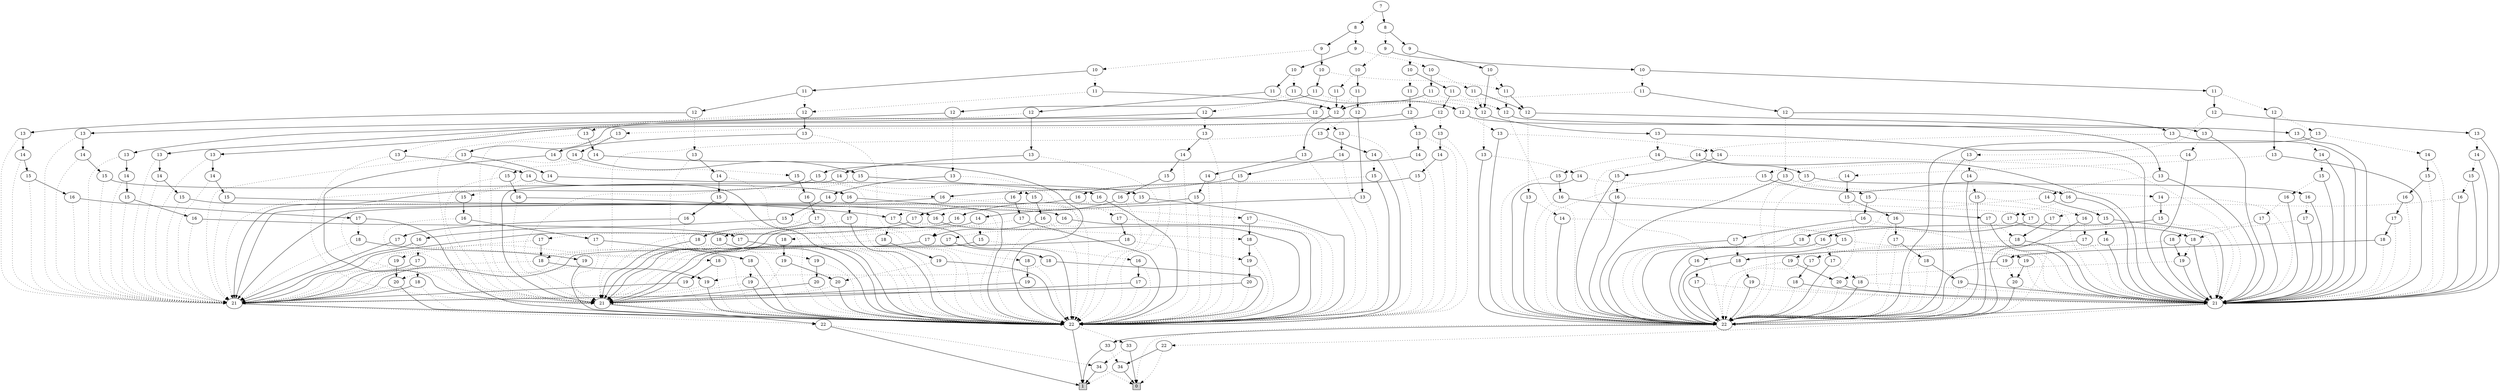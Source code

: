 digraph G {
0 [shape=box, label="0", style=filled, shape=box, height=0.3, width=0.3];
1 [shape=box, label="1", style=filled, shape=box, height=0.3, width=0.3];
56820 [label="7"];
56820 -> 56764 [style=dotted];
56820 -> 56819 [style=filled];
56764 [label="8"];
56764 -> 56711 [style=dotted];
56764 -> 56763 [style=filled];
56711 [label="9"];
56711 -> 56681 [style=dotted];
56711 -> 56710 [style=filled];
56681 [label="10"];
56681 -> 55917 [style=dotted];
56681 -> 56680 [style=filled];
55917 [label="11"];
55917 -> 55903 [style=dotted];
55917 -> 55916 [style=filled];
55903 [label="12"];
55903 -> 55894 [style=dotted];
55903 -> 55902 [style=filled];
55894 [label="13"];
55894 -> 55893 [style=dotted];
55894 -> 55886 [style=filled];
55893 [label="14"];
55893 -> 55892 [style=dotted];
55893 -> 55886 [style=filled];
55892 [label="15"];
55892 -> 55887 [style=dotted];
55892 -> 55891 [style=filled];
55887 [label="21"];
55887 -> 55885 [style=dotted];
55887 -> 55886 [style=filled];
55885 [label="22"];
55885 -> 0 [style=dotted];
55885 -> 71 [style=filled];
71 [label="34"];
71 -> 1 [style=dotted];
71 -> 0 [style=filled];
55886 [label="22"];
55886 -> 0 [style=dotted];
55886 -> 1198 [style=filled];
1198 [label="33"];
1198 -> 71 [style=dotted];
1198 -> 1 [style=filled];
55891 [label="16"];
55891 -> 55887 [style=dotted];
55891 -> 55890 [style=filled];
55890 [label="17"];
55890 -> 55889 [style=dotted];
55890 -> 55886 [style=filled];
55889 [label="18"];
55889 -> 55888 [style=dotted];
55889 -> 55886 [style=filled];
55888 [label="19"];
55888 -> 55887 [style=dotted];
55888 -> 55886 [style=filled];
55902 [label="13"];
55902 -> 55901 [style=dotted];
55902 -> 55887 [style=filled];
55901 [label="14"];
55901 -> 55900 [style=dotted];
55901 -> 55887 [style=filled];
55900 [label="15"];
55900 -> 55886 [style=dotted];
55900 -> 55899 [style=filled];
55899 [label="16"];
55899 -> 55886 [style=dotted];
55899 -> 55898 [style=filled];
55898 [label="17"];
55898 -> 55897 [style=dotted];
55898 -> 55887 [style=filled];
55897 [label="18"];
55897 -> 55896 [style=dotted];
55897 -> 55887 [style=filled];
55896 [label="19"];
55896 -> 55886 [style=dotted];
55896 -> 55895 [style=filled];
55895 [label="20"];
55895 -> 55886 [style=dotted];
55895 -> 55887 [style=filled];
55916 [label="12"];
55916 -> 55908 [style=dotted];
55916 -> 55915 [style=filled];
55908 [label="13"];
55908 -> 55907 [style=dotted];
55908 -> 55886 [style=filled];
55907 [label="14"];
55907 -> 55906 [style=dotted];
55907 -> 55886 [style=filled];
55906 [label="15"];
55906 -> 55887 [style=dotted];
55906 -> 55905 [style=filled];
55905 [label="16"];
55905 -> 55904 [style=dotted];
55905 -> 55886 [style=filled];
55904 [label="17"];
55904 -> 55887 [style=dotted];
55904 -> 55886 [style=filled];
55915 [label="13"];
55915 -> 55914 [style=dotted];
55915 -> 55887 [style=filled];
55914 [label="14"];
55914 -> 55913 [style=dotted];
55914 -> 55887 [style=filled];
55913 [label="15"];
55913 -> 55886 [style=dotted];
55913 -> 55912 [style=filled];
55912 [label="16"];
55912 -> 55911 [style=dotted];
55912 -> 55887 [style=filled];
55911 [label="17"];
55911 -> 55886 [style=dotted];
55911 -> 55910 [style=filled];
55910 [label="18"];
55910 -> 55909 [style=dotted];
55910 -> 55887 [style=filled];
55909 [label="19"];
55909 -> 55895 [style=dotted];
55909 -> 55887 [style=filled];
56680 [label="11"];
56680 -> 55923 [style=dotted];
56680 -> 56679 [style=filled];
55923 [label="12"];
55923 -> 55886 [style=dotted];
55923 -> 55922 [style=filled];
55922 [label="13"];
55922 -> 55921 [style=dotted];
55922 -> 55887 [style=filled];
55921 [label="14"];
55921 -> 55920 [style=dotted];
55921 -> 55887 [style=filled];
55920 [label="15"];
55920 -> 55919 [style=dotted];
55920 -> 55887 [style=filled];
55919 [label="16"];
55919 -> 55918 [style=dotted];
55919 -> 55887 [style=filled];
55918 [label="17"];
55918 -> 55910 [style=dotted];
55918 -> 55887 [style=filled];
56679 [label="12"];
56679 -> 56671 [style=dotted];
56679 -> 56678 [style=filled];
56671 [label="13"];
56671 -> 56663 [style=dotted];
56671 -> 56670 [style=filled];
56663 [label="21"];
56663 -> 56661 [style=dotted];
56663 -> 56662 [style=filled];
56661 [label="22"];
56661 -> 1194 [style=dotted];
56661 -> 1 [style=filled];
1194 [label="33"];
1194 -> 70 [style=dotted];
1194 -> 0 [style=filled];
70 [label="34"];
70 -> 0 [style=dotted];
70 -> 1 [style=filled];
56662 [label="22"];
56662 -> 70 [style=dotted];
56662 -> 1 [style=filled];
56670 [label="14"];
56670 -> 56663 [style=dotted];
56670 -> 56669 [style=filled];
56669 [label="15"];
56669 -> 56663 [style=dotted];
56669 -> 56668 [style=filled];
56668 [label="16"];
56668 -> 56667 [style=dotted];
56668 -> 56661 [style=filled];
56667 [label="17"];
56667 -> 56666 [style=dotted];
56667 -> 56661 [style=filled];
56666 [label="18"];
56666 -> 56663 [style=dotted];
56666 -> 56665 [style=filled];
56665 [label="19"];
56665 -> 56664 [style=dotted];
56665 -> 56661 [style=filled];
56664 [label="20"];
56664 -> 56663 [style=dotted];
56664 -> 56661 [style=filled];
56678 [label="13"];
56678 -> 56661 [style=dotted];
56678 -> 56677 [style=filled];
56677 [label="14"];
56677 -> 56661 [style=dotted];
56677 -> 56676 [style=filled];
56676 [label="15"];
56676 -> 56661 [style=dotted];
56676 -> 56675 [style=filled];
56675 [label="16"];
56675 -> 56674 [style=dotted];
56675 -> 56663 [style=filled];
56674 [label="17"];
56674 -> 56673 [style=dotted];
56674 -> 56663 [style=filled];
56673 [label="18"];
56673 -> 56661 [style=dotted];
56673 -> 56672 [style=filled];
56672 [label="19"];
56672 -> 56661 [style=dotted];
56672 -> 56663 [style=filled];
56710 [label="10"];
56710 -> 56699 [style=dotted];
56710 -> 56709 [style=filled];
56699 [label="11"];
56699 -> 56698 [style=dotted];
56699 -> 55978 [style=filled];
56698 [label="12"];
56698 -> 56690 [style=dotted];
56698 -> 56697 [style=filled];
56690 [label="13"];
56690 -> 56661 [style=dotted];
56690 -> 56689 [style=filled];
56689 [label="14"];
56689 -> 56661 [style=dotted];
56689 -> 56688 [style=filled];
56688 [label="15"];
56688 -> 56661 [style=dotted];
56688 -> 56687 [style=filled];
56687 [label="16"];
56687 -> 56661 [style=dotted];
56687 -> 56686 [style=filled];
56686 [label="17"];
56686 -> 56685 [style=dotted];
56686 -> 56682 [style=filled];
56685 [label="18"];
56685 -> 56661 [style=dotted];
56685 -> 56684 [style=filled];
56684 [label="19"];
56684 -> 56661 [style=dotted];
56684 -> 56683 [style=filled];
56683 [label="20"];
56683 -> 56661 [style=dotted];
56683 -> 56682 [style=filled];
56682 [label="21"];
56682 -> 56662 [style=dotted];
56682 -> 56661 [style=filled];
56697 [label="13"];
56697 -> 56682 [style=dotted];
56697 -> 56696 [style=filled];
56696 [label="14"];
56696 -> 56682 [style=dotted];
56696 -> 56695 [style=filled];
56695 [label="15"];
56695 -> 56682 [style=dotted];
56695 -> 56694 [style=filled];
56694 [label="16"];
56694 -> 56682 [style=dotted];
56694 -> 56693 [style=filled];
56693 [label="17"];
56693 -> 56692 [style=dotted];
56693 -> 56661 [style=filled];
56692 [label="18"];
56692 -> 56682 [style=dotted];
56692 -> 56691 [style=filled];
56691 [label="19"];
56691 -> 56682 [style=dotted];
56691 -> 56661 [style=filled];
55978 [label="12"];
55978 -> 55971 [style=dotted];
55978 -> 55977 [style=filled];
55971 [label="13"];
55971 -> 55970 [style=dotted];
55971 -> 55886 [style=filled];
55970 [label="14"];
55970 -> 55887 [style=dotted];
55970 -> 55969 [style=filled];
55969 [label="15"];
55969 -> 55968 [style=dotted];
55969 -> 55886 [style=filled];
55968 [label="16"];
55968 -> 55967 [style=dotted];
55968 -> 55886 [style=filled];
55967 [label="17"];
55967 -> 55887 [style=dotted];
55967 -> 55966 [style=filled];
55966 [label="18"];
55966 -> 55965 [style=dotted];
55966 -> 55886 [style=filled];
55965 [label="19"];
55965 -> 55887 [style=dotted];
55965 -> 55964 [style=filled];
55964 [label="20"];
55964 -> 55887 [style=dotted];
55964 -> 55886 [style=filled];
55977 [label="13"];
55977 -> 55976 [style=dotted];
55977 -> 55887 [style=filled];
55976 [label="14"];
55976 -> 55886 [style=dotted];
55976 -> 55975 [style=filled];
55975 [label="15"];
55975 -> 55974 [style=dotted];
55975 -> 55887 [style=filled];
55974 [label="16"];
55974 -> 55973 [style=dotted];
55974 -> 55887 [style=filled];
55973 [label="17"];
55973 -> 55886 [style=dotted];
55973 -> 55972 [style=filled];
55972 [label="18"];
55972 -> 55886 [style=dotted];
55972 -> 55887 [style=filled];
56709 [label="11"];
56709 -> 56679 [style=dotted];
56709 -> 56708 [style=filled];
56708 [label="12"];
56708 -> 56703 [style=dotted];
56708 -> 56707 [style=filled];
56703 [label="13"];
56703 -> 56663 [style=dotted];
56703 -> 56702 [style=filled];
56702 [label="14"];
56702 -> 56701 [style=dotted];
56702 -> 56661 [style=filled];
56701 [label="15"];
56701 -> 56663 [style=dotted];
56701 -> 56700 [style=filled];
56700 [label="16"];
56700 -> 56663 [style=dotted];
56700 -> 56667 [style=filled];
56707 [label="13"];
56707 -> 56661 [style=dotted];
56707 -> 56706 [style=filled];
56706 [label="14"];
56706 -> 56705 [style=dotted];
56706 -> 56663 [style=filled];
56705 [label="15"];
56705 -> 56661 [style=dotted];
56705 -> 56704 [style=filled];
56704 [label="16"];
56704 -> 56661 [style=dotted];
56704 -> 56674 [style=filled];
56763 [label="9"];
56763 -> 56746 [style=dotted];
56763 -> 56762 [style=filled];
56746 [label="10"];
56746 -> 56728 [style=dotted];
56746 -> 56745 [style=filled];
56728 [label="11"];
56728 -> 56727 [style=dotted];
56728 -> 56679 [style=filled];
56727 [label="12"];
56727 -> 56718 [style=dotted];
56727 -> 56726 [style=filled];
56718 [label="13"];
56718 -> 56663 [style=dotted];
56718 -> 56717 [style=filled];
56717 [label="14"];
56717 -> 56716 [style=dotted];
56717 -> 56661 [style=filled];
56716 [label="15"];
56716 -> 56663 [style=dotted];
56716 -> 56715 [style=filled];
56715 [label="16"];
56715 -> 56663 [style=dotted];
56715 -> 56714 [style=filled];
56714 [label="17"];
56714 -> 56663 [style=dotted];
56714 -> 56713 [style=filled];
56713 [label="18"];
56713 -> 56712 [style=dotted];
56713 -> 56661 [style=filled];
56712 [label="19"];
56712 -> 56663 [style=dotted];
56712 -> 56661 [style=filled];
56726 [label="13"];
56726 -> 56661 [style=dotted];
56726 -> 56725 [style=filled];
56725 [label="14"];
56725 -> 56724 [style=dotted];
56725 -> 56663 [style=filled];
56724 [label="15"];
56724 -> 56661 [style=dotted];
56724 -> 56723 [style=filled];
56723 [label="16"];
56723 -> 56661 [style=dotted];
56723 -> 56722 [style=filled];
56722 [label="17"];
56722 -> 56661 [style=dotted];
56722 -> 56721 [style=filled];
56721 [label="18"];
56721 -> 56720 [style=dotted];
56721 -> 56663 [style=filled];
56720 [label="19"];
56720 -> 56661 [style=dotted];
56720 -> 56719 [style=filled];
56719 [label="20"];
56719 -> 56661 [style=dotted];
56719 -> 56663 [style=filled];
56745 [label="11"];
56745 -> 56727 [style=dotted];
56745 -> 56744 [style=filled];
56744 [label="12"];
56744 -> 56735 [style=dotted];
56744 -> 56743 [style=filled];
56735 [label="13"];
56735 -> 56661 [style=dotted];
56735 -> 56734 [style=filled];
56734 [label="14"];
56734 -> 56661 [style=dotted];
56734 -> 56733 [style=filled];
56733 [label="15"];
56733 -> 56661 [style=dotted];
56733 -> 56732 [style=filled];
56732 [label="16"];
56732 -> 56661 [style=dotted];
56732 -> 56731 [style=filled];
56731 [label="17"];
56731 -> 56730 [style=dotted];
56731 -> 56682 [style=filled];
56730 [label="18"];
56730 -> 56661 [style=dotted];
56730 -> 56729 [style=filled];
56729 [label="19"];
56729 -> 56661 [style=dotted];
56729 -> 56682 [style=filled];
56743 [label="13"];
56743 -> 56682 [style=dotted];
56743 -> 56742 [style=filled];
56742 [label="14"];
56742 -> 56682 [style=dotted];
56742 -> 56741 [style=filled];
56741 [label="15"];
56741 -> 56682 [style=dotted];
56741 -> 56740 [style=filled];
56740 [label="16"];
56740 -> 56682 [style=dotted];
56740 -> 56739 [style=filled];
56739 [label="17"];
56739 -> 56738 [style=dotted];
56739 -> 56661 [style=filled];
56738 [label="18"];
56738 -> 56682 [style=dotted];
56738 -> 56737 [style=filled];
56737 [label="19"];
56737 -> 56736 [style=dotted];
56737 -> 56661 [style=filled];
56736 [label="20"];
56736 -> 56682 [style=dotted];
56736 -> 56661 [style=filled];
56762 [label="10"];
56762 -> 56043 [style=dotted];
56762 -> 56761 [style=filled];
56043 [label="11"];
56043 -> 55923 [style=dotted];
56043 -> 55916 [style=filled];
56761 [label="11"];
56761 -> 55903 [style=dotted];
56761 -> 56760 [style=filled];
56760 [label="12"];
56760 -> 56752 [style=dotted];
56760 -> 56759 [style=filled];
56752 [label="13"];
56752 -> 56661 [style=dotted];
56752 -> 56751 [style=filled];
56751 [label="14"];
56751 -> 56661 [style=dotted];
56751 -> 56750 [style=filled];
56750 [label="15"];
56750 -> 56661 [style=dotted];
56750 -> 56749 [style=filled];
56749 [label="16"];
56749 -> 56748 [style=dotted];
56749 -> 56682 [style=filled];
56748 [label="17"];
56748 -> 56747 [style=dotted];
56748 -> 56682 [style=filled];
56747 [label="18"];
56747 -> 56661 [style=dotted];
56747 -> 56682 [style=filled];
56759 [label="13"];
56759 -> 56682 [style=dotted];
56759 -> 56758 [style=filled];
56758 [label="14"];
56758 -> 56682 [style=dotted];
56758 -> 56757 [style=filled];
56757 [label="15"];
56757 -> 56682 [style=dotted];
56757 -> 56756 [style=filled];
56756 [label="16"];
56756 -> 56755 [style=dotted];
56756 -> 56661 [style=filled];
56755 [label="17"];
56755 -> 56754 [style=dotted];
56755 -> 56661 [style=filled];
56754 [label="18"];
56754 -> 56753 [style=dotted];
56754 -> 56661 [style=filled];
56753 [label="19"];
56753 -> 56682 [style=dotted];
56753 -> 56736 [style=filled];
56819 [label="8"];
56819 -> 56794 [style=dotted];
56819 -> 56818 [style=filled];
56794 [label="9"];
56794 -> 56791 [style=dotted];
56794 -> 56793 [style=filled];
56791 [label="10"];
56791 -> 56776 [style=dotted];
56791 -> 56790 [style=filled];
56776 [label="11"];
56776 -> 56775 [style=dotted];
56776 -> 56679 [style=filled];
56775 [label="12"];
56775 -> 56769 [style=dotted];
56775 -> 56774 [style=filled];
56769 [label="13"];
56769 -> 56661 [style=dotted];
56769 -> 56768 [style=filled];
56768 [label="14"];
56768 -> 56661 [style=dotted];
56768 -> 56767 [style=filled];
56767 [label="15"];
56767 -> 56661 [style=dotted];
56767 -> 56766 [style=filled];
56766 [label="16"];
56766 -> 56765 [style=dotted];
56766 -> 56682 [style=filled];
56765 [label="17"];
56765 -> 56661 [style=dotted];
56765 -> 56685 [style=filled];
56774 [label="13"];
56774 -> 56682 [style=dotted];
56774 -> 56773 [style=filled];
56773 [label="14"];
56773 -> 56682 [style=dotted];
56773 -> 56772 [style=filled];
56772 [label="15"];
56772 -> 56682 [style=dotted];
56772 -> 56771 [style=filled];
56771 [label="16"];
56771 -> 56770 [style=dotted];
56771 -> 56661 [style=filled];
56770 [label="17"];
56770 -> 56682 [style=dotted];
56770 -> 56692 [style=filled];
56790 [label="11"];
56790 -> 56679 [style=dotted];
56790 -> 56789 [style=filled];
56789 [label="12"];
56789 -> 56783 [style=dotted];
56789 -> 56788 [style=filled];
56783 [label="13"];
56783 -> 56663 [style=dotted];
56783 -> 56782 [style=filled];
56782 [label="14"];
56782 -> 56781 [style=dotted];
56782 -> 56661 [style=filled];
56781 [label="15"];
56781 -> 56780 [style=dotted];
56781 -> 56661 [style=filled];
56780 [label="16"];
56780 -> 56663 [style=dotted];
56780 -> 56779 [style=filled];
56779 [label="17"];
56779 -> 56778 [style=dotted];
56779 -> 56661 [style=filled];
56778 [label="18"];
56778 -> 56663 [style=dotted];
56778 -> 56777 [style=filled];
56777 [label="19"];
56777 -> 56663 [style=dotted];
56777 -> 56664 [style=filled];
56788 [label="13"];
56788 -> 56661 [style=dotted];
56788 -> 56787 [style=filled];
56787 [label="14"];
56787 -> 56786 [style=dotted];
56787 -> 56663 [style=filled];
56786 [label="15"];
56786 -> 56785 [style=dotted];
56786 -> 56663 [style=filled];
56785 [label="16"];
56785 -> 56661 [style=dotted];
56785 -> 56784 [style=filled];
56784 [label="17"];
56784 -> 56661 [style=dotted];
56784 -> 56663 [style=filled];
56793 [label="10"];
56793 -> 56792 [style=dotted];
56793 -> 56145 [style=filled];
56792 [label="11"];
56792 -> 56679 [style=dotted];
56792 -> 56117 [style=filled];
56117 [label="12"];
56117 -> 56110 [style=dotted];
56117 -> 56116 [style=filled];
56110 [label="13"];
56110 -> 56109 [style=dotted];
56110 -> 55886 [style=filled];
56109 [label="14"];
56109 -> 55887 [style=dotted];
56109 -> 56108 [style=filled];
56108 [label="15"];
56108 -> 55887 [style=dotted];
56108 -> 56107 [style=filled];
56107 [label="16"];
56107 -> 56106 [style=dotted];
56107 -> 55886 [style=filled];
56106 [label="17"];
56106 -> 56105 [style=dotted];
56106 -> 55886 [style=filled];
56105 [label="18"];
56105 -> 55887 [style=dotted];
56105 -> 55886 [style=filled];
56116 [label="13"];
56116 -> 56115 [style=dotted];
56116 -> 55887 [style=filled];
56115 [label="14"];
56115 -> 55886 [style=dotted];
56115 -> 56114 [style=filled];
56114 [label="15"];
56114 -> 55886 [style=dotted];
56114 -> 56113 [style=filled];
56113 [label="16"];
56113 -> 56112 [style=dotted];
56113 -> 55887 [style=filled];
56112 [label="17"];
56112 -> 56111 [style=dotted];
56112 -> 55887 [style=filled];
56111 [label="18"];
56111 -> 55886 [style=dotted];
56111 -> 55909 [style=filled];
56145 [label="11"];
56145 -> 56133 [style=dotted];
56145 -> 56144 [style=filled];
56133 [label="12"];
56133 -> 56125 [style=dotted];
56133 -> 56132 [style=filled];
56125 [label="13"];
56125 -> 56124 [style=dotted];
56125 -> 55886 [style=filled];
56124 [label="14"];
56124 -> 55887 [style=dotted];
56124 -> 56123 [style=filled];
56123 [label="15"];
56123 -> 55887 [style=dotted];
56123 -> 56122 [style=filled];
56122 [label="16"];
56122 -> 55887 [style=dotted];
56122 -> 56121 [style=filled];
56121 [label="17"];
56121 -> 55887 [style=dotted];
56121 -> 56120 [style=filled];
56120 [label="18"];
56120 -> 55887 [style=dotted];
56120 -> 56119 [style=filled];
56119 [label="19"];
56119 -> 55964 [style=dotted];
56119 -> 55886 [style=filled];
56132 [label="13"];
56132 -> 56131 [style=dotted];
56132 -> 55887 [style=filled];
56131 [label="14"];
56131 -> 55886 [style=dotted];
56131 -> 56130 [style=filled];
56130 [label="15"];
56130 -> 55886 [style=dotted];
56130 -> 56129 [style=filled];
56129 [label="16"];
56129 -> 55886 [style=dotted];
56129 -> 56128 [style=filled];
56128 [label="17"];
56128 -> 55886 [style=dotted];
56128 -> 56127 [style=filled];
56127 [label="18"];
56127 -> 55886 [style=dotted];
56127 -> 56126 [style=filled];
56126 [label="19"];
56126 -> 55886 [style=dotted];
56126 -> 55887 [style=filled];
56144 [label="12"];
56144 -> 56138 [style=dotted];
56144 -> 56143 [style=filled];
56138 [label="13"];
56138 -> 56137 [style=dotted];
56138 -> 55886 [style=filled];
56137 [label="14"];
56137 -> 56136 [style=dotted];
56137 -> 55886 [style=filled];
56136 [label="15"];
56136 -> 56135 [style=dotted];
56136 -> 55886 [style=filled];
56135 [label="16"];
56135 -> 56134 [style=dotted];
56135 -> 55886 [style=filled];
56134 [label="17"];
56134 -> 55887 [style=dotted];
56134 -> 55889 [style=filled];
56143 [label="13"];
56143 -> 56142 [style=dotted];
56143 -> 55887 [style=filled];
56142 [label="14"];
56142 -> 56141 [style=dotted];
56142 -> 55887 [style=filled];
56141 [label="15"];
56141 -> 56140 [style=dotted];
56141 -> 55887 [style=filled];
56140 [label="16"];
56140 -> 56139 [style=dotted];
56140 -> 55887 [style=filled];
56139 [label="17"];
56139 -> 55886 [style=dotted];
56139 -> 55897 [style=filled];
56818 [label="9"];
56818 -> 56817 [style=dotted];
56818 -> 56189 [style=filled];
56817 [label="10"];
56817 -> 56802 [style=dotted];
56817 -> 56816 [style=filled];
56802 [label="11"];
56802 -> 55978 [style=dotted];
56802 -> 56801 [style=filled];
56801 [label="12"];
56801 -> 56797 [style=dotted];
56801 -> 56800 [style=filled];
56797 [label="13"];
56797 -> 56661 [style=dotted];
56797 -> 56796 [style=filled];
56796 [label="14"];
56796 -> 56661 [style=dotted];
56796 -> 56795 [style=filled];
56795 [label="15"];
56795 -> 56766 [style=dotted];
56795 -> 56682 [style=filled];
56800 [label="13"];
56800 -> 56682 [style=dotted];
56800 -> 56799 [style=filled];
56799 [label="14"];
56799 -> 56682 [style=dotted];
56799 -> 56798 [style=filled];
56798 [label="15"];
56798 -> 56771 [style=dotted];
56798 -> 56661 [style=filled];
56816 [label="11"];
56816 -> 55923 [style=dotted];
56816 -> 56815 [style=filled];
56815 [label="12"];
56815 -> 56808 [style=dotted];
56815 -> 56814 [style=filled];
56808 [label="13"];
56808 -> 56661 [style=dotted];
56808 -> 56807 [style=filled];
56807 [label="14"];
56807 -> 56661 [style=dotted];
56807 -> 56806 [style=filled];
56806 [label="15"];
56806 -> 56661 [style=dotted];
56806 -> 56805 [style=filled];
56805 [label="16"];
56805 -> 56804 [style=dotted];
56805 -> 56682 [style=filled];
56804 [label="17"];
56804 -> 56661 [style=dotted];
56804 -> 56803 [style=filled];
56803 [label="18"];
56803 -> 56684 [style=dotted];
56803 -> 56682 [style=filled];
56814 [label="13"];
56814 -> 56682 [style=dotted];
56814 -> 56813 [style=filled];
56813 [label="14"];
56813 -> 56682 [style=dotted];
56813 -> 56812 [style=filled];
56812 [label="15"];
56812 -> 56682 [style=dotted];
56812 -> 56811 [style=filled];
56811 [label="16"];
56811 -> 56810 [style=dotted];
56811 -> 56661 [style=filled];
56810 [label="17"];
56810 -> 56682 [style=dotted];
56810 -> 56809 [style=filled];
56809 [label="18"];
56809 -> 56691 [style=dotted];
56809 -> 56661 [style=filled];
56189 [label="10"];
56189 -> 56043 [style=dotted];
56189 -> 55903 [style=filled];
}

